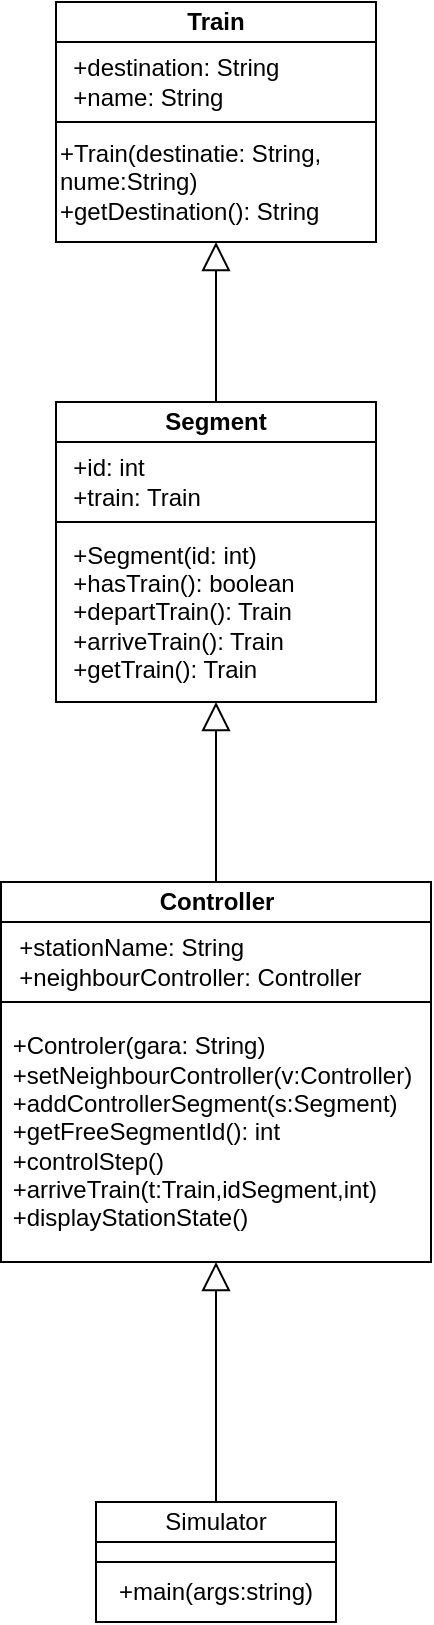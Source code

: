 <mxfile version="14.6.1" type="device"><diagram id="80MSb0rj45_vIMKUHu1L" name="Page-1"><mxGraphModel dx="1038" dy="580" grid="1" gridSize="10" guides="1" tooltips="1" connect="1" arrows="1" fold="1" page="1" pageScale="1" pageWidth="827" pageHeight="1169" math="0" shadow="0"><root><mxCell id="0"/><mxCell id="1" parent="0"/><mxCell id="UyWU6NO_3a3YM_251oyu-1" value="Train" style="rounded=0;whiteSpace=wrap;html=1;fontStyle=1" vertex="1" parent="1"><mxGeometry x="360" y="30" width="160" height="20" as="geometry"/></mxCell><mxCell id="UyWU6NO_3a3YM_251oyu-2" value="&lt;div&gt;&lt;span&gt;&amp;nbsp; +destination: String&lt;/span&gt;&lt;/div&gt;&lt;div&gt;&lt;span&gt;&amp;nbsp; +name: String&lt;/span&gt;&lt;/div&gt;" style="rounded=0;whiteSpace=wrap;html=1;align=left;" vertex="1" parent="1"><mxGeometry x="360" y="50" width="160" height="40" as="geometry"/></mxCell><mxCell id="UyWU6NO_3a3YM_251oyu-3" value="&lt;div&gt;+Train(destinatie: String, nume:String)&lt;br&gt;+getDestination(): String&lt;/div&gt;" style="rounded=0;whiteSpace=wrap;html=1;align=left;" vertex="1" parent="1"><mxGeometry x="360" y="90" width="160" height="60" as="geometry"/></mxCell><mxCell id="UyWU6NO_3a3YM_251oyu-4" value="Segment" style="rounded=0;whiteSpace=wrap;html=1;fontStyle=1" vertex="1" parent="1"><mxGeometry x="360" y="230" width="160" height="20" as="geometry"/></mxCell><mxCell id="UyWU6NO_3a3YM_251oyu-5" value="&lt;div&gt;&amp;nbsp; +id: int&lt;br&gt;&amp;nbsp; +train: Train&lt;/div&gt;" style="rounded=0;whiteSpace=wrap;html=1;align=left;" vertex="1" parent="1"><mxGeometry x="360" y="250" width="160" height="40" as="geometry"/></mxCell><mxCell id="UyWU6NO_3a3YM_251oyu-6" value="&lt;div&gt;&amp;nbsp; +Segment(id: int)&lt;br&gt;&amp;nbsp; +hasTrain(): boolean&lt;br&gt;&amp;nbsp; +departTrain(): Train&lt;br&gt;&amp;nbsp; +arriveTrain(): Train&lt;br&gt;&amp;nbsp; +getTrain(): Train&lt;/div&gt;" style="rounded=0;whiteSpace=wrap;html=1;align=left;" vertex="1" parent="1"><mxGeometry x="360" y="290" width="160" height="90" as="geometry"/></mxCell><mxCell id="UyWU6NO_3a3YM_251oyu-7" value="Controller" style="rounded=0;whiteSpace=wrap;html=1;fontStyle=1" vertex="1" parent="1"><mxGeometry x="332.5" y="470" width="215" height="20" as="geometry"/></mxCell><mxCell id="UyWU6NO_3a3YM_251oyu-8" value="&amp;nbsp; +stationName: String&lt;br&gt;&amp;nbsp; +neighbourController: Controller" style="rounded=0;whiteSpace=wrap;html=1;align=left;" vertex="1" parent="1"><mxGeometry x="332.5" y="490" width="215" height="40" as="geometry"/></mxCell><mxCell id="UyWU6NO_3a3YM_251oyu-9" value="&lt;div&gt;&amp;nbsp;+Controler(gara: String)&lt;br&gt;&amp;nbsp;+setNeighbourController(v:Controller)&lt;br&gt;&amp;nbsp;+addControllerSegment(s:Segment)&lt;/div&gt;&lt;div&gt;&amp;nbsp;+getFreeSegmentId(): int&lt;br&gt;&amp;nbsp;+controlStep()&lt;br&gt;&amp;nbsp;+arriveTrain(t:Train,idSegment,int)&lt;br&gt;&amp;nbsp;+displayStationState()&lt;/div&gt;" style="rounded=0;whiteSpace=wrap;html=1;align=left;" vertex="1" parent="1"><mxGeometry x="332.5" y="530" width="215" height="130" as="geometry"/></mxCell><mxCell id="UyWU6NO_3a3YM_251oyu-12" value="Simulator" style="rounded=0;whiteSpace=wrap;html=1;" vertex="1" parent="1"><mxGeometry x="380" y="780" width="120" height="20" as="geometry"/></mxCell><mxCell id="UyWU6NO_3a3YM_251oyu-13" value="" style="rounded=0;whiteSpace=wrap;html=1;" vertex="1" parent="1"><mxGeometry x="380" y="800" width="120" height="10" as="geometry"/></mxCell><mxCell id="UyWU6NO_3a3YM_251oyu-14" value="+main(args:string)" style="rounded=0;whiteSpace=wrap;html=1;" vertex="1" parent="1"><mxGeometry x="380" y="810" width="120" height="30" as="geometry"/></mxCell><mxCell id="UyWU6NO_3a3YM_251oyu-15" value="" style="endArrow=block;endFill=0;endSize=12;html=1;entryX=0.5;entryY=1;entryDx=0;entryDy=0;exitX=0.5;exitY=0;exitDx=0;exitDy=0;" edge="1" parent="1" source="UyWU6NO_3a3YM_251oyu-4" target="UyWU6NO_3a3YM_251oyu-3"><mxGeometry width="160" relative="1" as="geometry"><mxPoint x="440" y="220" as="sourcePoint"/><mxPoint x="414" y="220" as="targetPoint"/></mxGeometry></mxCell><mxCell id="UyWU6NO_3a3YM_251oyu-17" value="" style="endArrow=block;endFill=0;endSize=12;html=1;entryX=0.5;entryY=1;entryDx=0;entryDy=0;exitX=0.5;exitY=0;exitDx=0;exitDy=0;" edge="1" parent="1" source="UyWU6NO_3a3YM_251oyu-7" target="UyWU6NO_3a3YM_251oyu-6"><mxGeometry width="160" relative="1" as="geometry"><mxPoint x="430" y="460" as="sourcePoint"/><mxPoint x="430" y="380" as="targetPoint"/></mxGeometry></mxCell><mxCell id="UyWU6NO_3a3YM_251oyu-18" value="" style="endArrow=block;endFill=0;endSize=12;html=1;entryX=0.5;entryY=1;entryDx=0;entryDy=0;exitX=0.5;exitY=0;exitDx=0;exitDy=0;" edge="1" parent="1" source="UyWU6NO_3a3YM_251oyu-12" target="UyWU6NO_3a3YM_251oyu-9"><mxGeometry width="160" relative="1" as="geometry"><mxPoint x="439.5" y="770" as="sourcePoint"/><mxPoint x="439.5" y="680" as="targetPoint"/></mxGeometry></mxCell></root></mxGraphModel></diagram></mxfile>